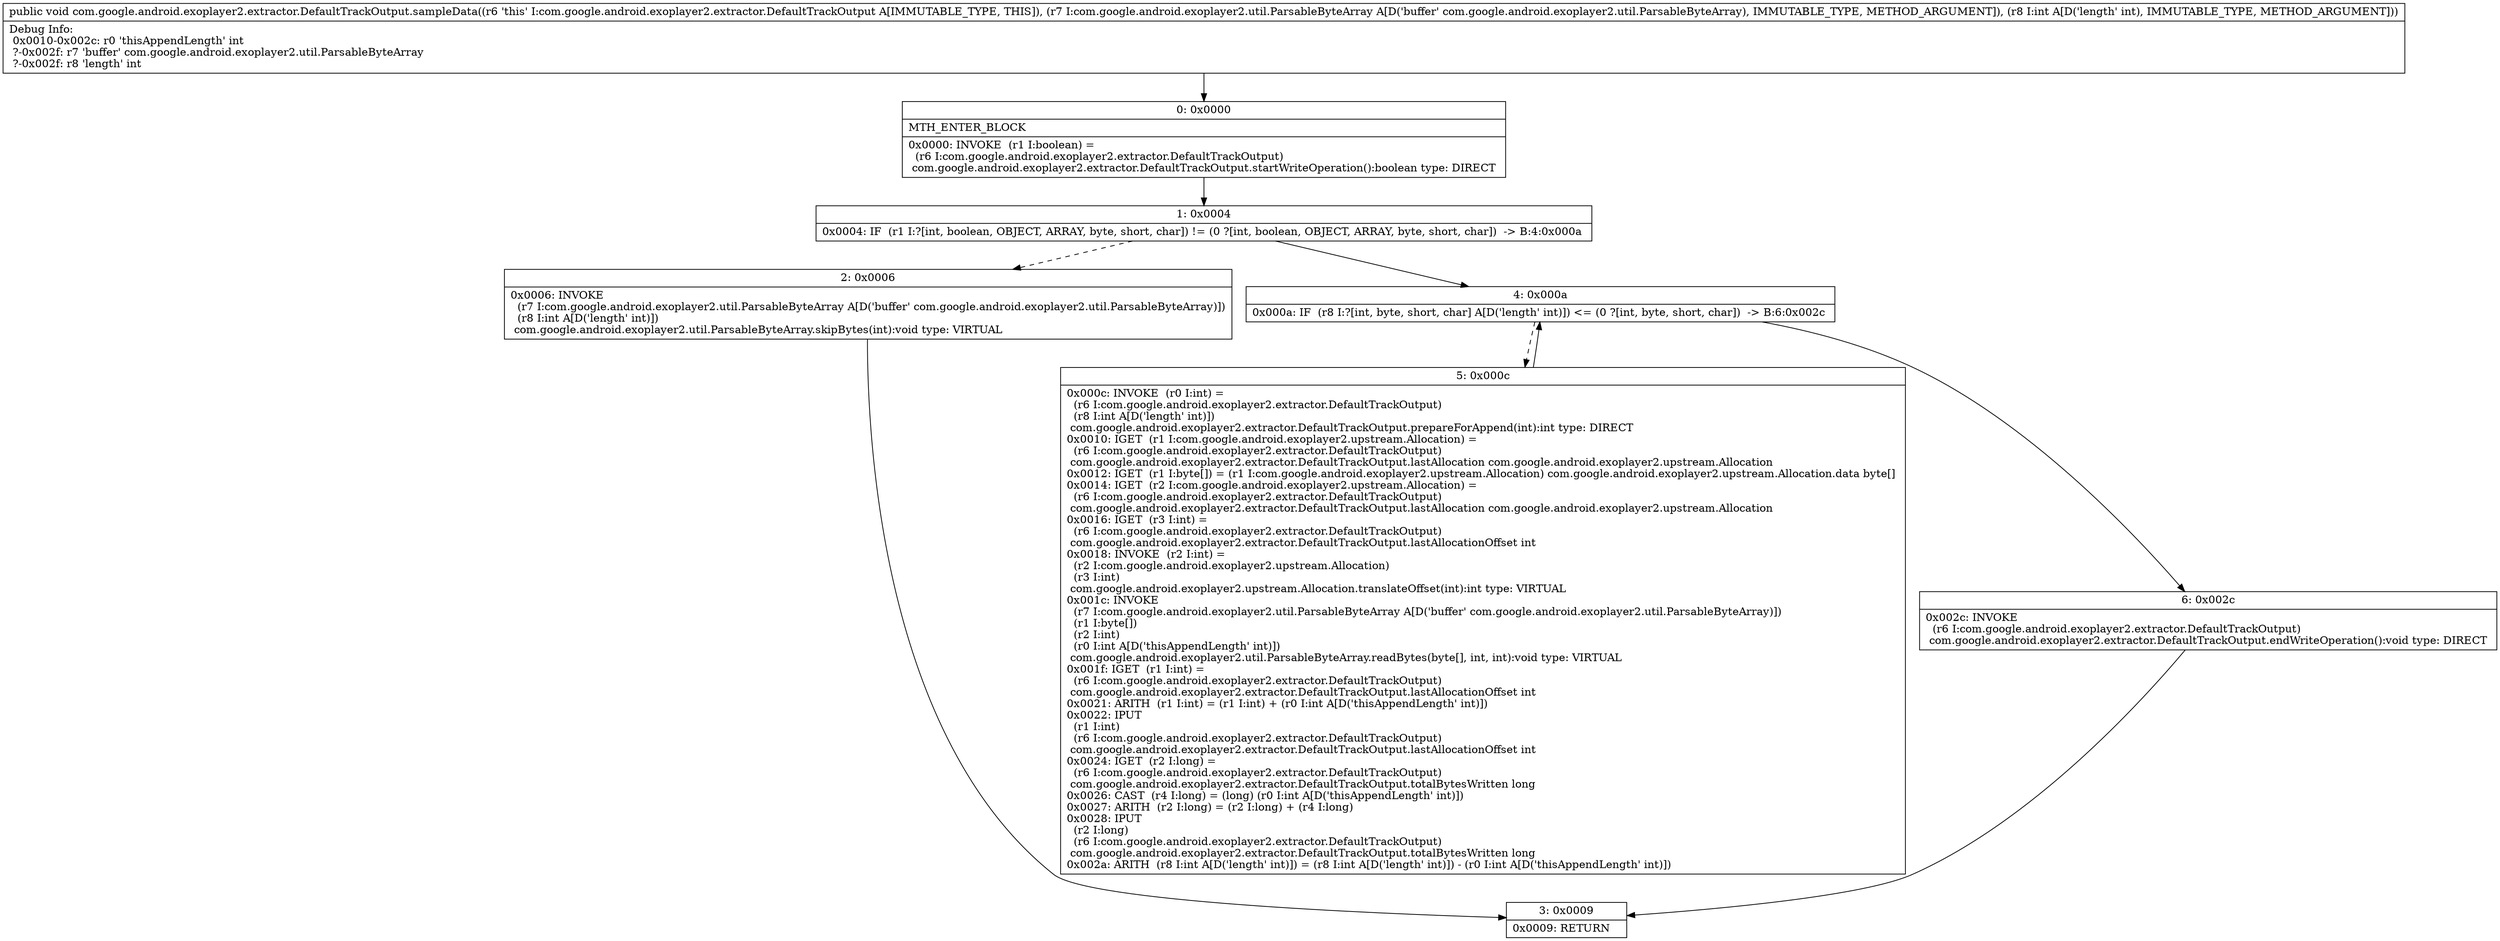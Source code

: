 digraph "CFG forcom.google.android.exoplayer2.extractor.DefaultTrackOutput.sampleData(Lcom\/google\/android\/exoplayer2\/util\/ParsableByteArray;I)V" {
Node_0 [shape=record,label="{0\:\ 0x0000|MTH_ENTER_BLOCK\l|0x0000: INVOKE  (r1 I:boolean) = \l  (r6 I:com.google.android.exoplayer2.extractor.DefaultTrackOutput)\l com.google.android.exoplayer2.extractor.DefaultTrackOutput.startWriteOperation():boolean type: DIRECT \l}"];
Node_1 [shape=record,label="{1\:\ 0x0004|0x0004: IF  (r1 I:?[int, boolean, OBJECT, ARRAY, byte, short, char]) != (0 ?[int, boolean, OBJECT, ARRAY, byte, short, char])  \-\> B:4:0x000a \l}"];
Node_2 [shape=record,label="{2\:\ 0x0006|0x0006: INVOKE  \l  (r7 I:com.google.android.exoplayer2.util.ParsableByteArray A[D('buffer' com.google.android.exoplayer2.util.ParsableByteArray)])\l  (r8 I:int A[D('length' int)])\l com.google.android.exoplayer2.util.ParsableByteArray.skipBytes(int):void type: VIRTUAL \l}"];
Node_3 [shape=record,label="{3\:\ 0x0009|0x0009: RETURN   \l}"];
Node_4 [shape=record,label="{4\:\ 0x000a|0x000a: IF  (r8 I:?[int, byte, short, char] A[D('length' int)]) \<= (0 ?[int, byte, short, char])  \-\> B:6:0x002c \l}"];
Node_5 [shape=record,label="{5\:\ 0x000c|0x000c: INVOKE  (r0 I:int) = \l  (r6 I:com.google.android.exoplayer2.extractor.DefaultTrackOutput)\l  (r8 I:int A[D('length' int)])\l com.google.android.exoplayer2.extractor.DefaultTrackOutput.prepareForAppend(int):int type: DIRECT \l0x0010: IGET  (r1 I:com.google.android.exoplayer2.upstream.Allocation) = \l  (r6 I:com.google.android.exoplayer2.extractor.DefaultTrackOutput)\l com.google.android.exoplayer2.extractor.DefaultTrackOutput.lastAllocation com.google.android.exoplayer2.upstream.Allocation \l0x0012: IGET  (r1 I:byte[]) = (r1 I:com.google.android.exoplayer2.upstream.Allocation) com.google.android.exoplayer2.upstream.Allocation.data byte[] \l0x0014: IGET  (r2 I:com.google.android.exoplayer2.upstream.Allocation) = \l  (r6 I:com.google.android.exoplayer2.extractor.DefaultTrackOutput)\l com.google.android.exoplayer2.extractor.DefaultTrackOutput.lastAllocation com.google.android.exoplayer2.upstream.Allocation \l0x0016: IGET  (r3 I:int) = \l  (r6 I:com.google.android.exoplayer2.extractor.DefaultTrackOutput)\l com.google.android.exoplayer2.extractor.DefaultTrackOutput.lastAllocationOffset int \l0x0018: INVOKE  (r2 I:int) = \l  (r2 I:com.google.android.exoplayer2.upstream.Allocation)\l  (r3 I:int)\l com.google.android.exoplayer2.upstream.Allocation.translateOffset(int):int type: VIRTUAL \l0x001c: INVOKE  \l  (r7 I:com.google.android.exoplayer2.util.ParsableByteArray A[D('buffer' com.google.android.exoplayer2.util.ParsableByteArray)])\l  (r1 I:byte[])\l  (r2 I:int)\l  (r0 I:int A[D('thisAppendLength' int)])\l com.google.android.exoplayer2.util.ParsableByteArray.readBytes(byte[], int, int):void type: VIRTUAL \l0x001f: IGET  (r1 I:int) = \l  (r6 I:com.google.android.exoplayer2.extractor.DefaultTrackOutput)\l com.google.android.exoplayer2.extractor.DefaultTrackOutput.lastAllocationOffset int \l0x0021: ARITH  (r1 I:int) = (r1 I:int) + (r0 I:int A[D('thisAppendLength' int)]) \l0x0022: IPUT  \l  (r1 I:int)\l  (r6 I:com.google.android.exoplayer2.extractor.DefaultTrackOutput)\l com.google.android.exoplayer2.extractor.DefaultTrackOutput.lastAllocationOffset int \l0x0024: IGET  (r2 I:long) = \l  (r6 I:com.google.android.exoplayer2.extractor.DefaultTrackOutput)\l com.google.android.exoplayer2.extractor.DefaultTrackOutput.totalBytesWritten long \l0x0026: CAST  (r4 I:long) = (long) (r0 I:int A[D('thisAppendLength' int)]) \l0x0027: ARITH  (r2 I:long) = (r2 I:long) + (r4 I:long) \l0x0028: IPUT  \l  (r2 I:long)\l  (r6 I:com.google.android.exoplayer2.extractor.DefaultTrackOutput)\l com.google.android.exoplayer2.extractor.DefaultTrackOutput.totalBytesWritten long \l0x002a: ARITH  (r8 I:int A[D('length' int)]) = (r8 I:int A[D('length' int)]) \- (r0 I:int A[D('thisAppendLength' int)]) \l}"];
Node_6 [shape=record,label="{6\:\ 0x002c|0x002c: INVOKE  \l  (r6 I:com.google.android.exoplayer2.extractor.DefaultTrackOutput)\l com.google.android.exoplayer2.extractor.DefaultTrackOutput.endWriteOperation():void type: DIRECT \l}"];
MethodNode[shape=record,label="{public void com.google.android.exoplayer2.extractor.DefaultTrackOutput.sampleData((r6 'this' I:com.google.android.exoplayer2.extractor.DefaultTrackOutput A[IMMUTABLE_TYPE, THIS]), (r7 I:com.google.android.exoplayer2.util.ParsableByteArray A[D('buffer' com.google.android.exoplayer2.util.ParsableByteArray), IMMUTABLE_TYPE, METHOD_ARGUMENT]), (r8 I:int A[D('length' int), IMMUTABLE_TYPE, METHOD_ARGUMENT]))  | Debug Info:\l  0x0010\-0x002c: r0 'thisAppendLength' int\l  ?\-0x002f: r7 'buffer' com.google.android.exoplayer2.util.ParsableByteArray\l  ?\-0x002f: r8 'length' int\l}"];
MethodNode -> Node_0;
Node_0 -> Node_1;
Node_1 -> Node_2[style=dashed];
Node_1 -> Node_4;
Node_2 -> Node_3;
Node_4 -> Node_5[style=dashed];
Node_4 -> Node_6;
Node_5 -> Node_4;
Node_6 -> Node_3;
}

